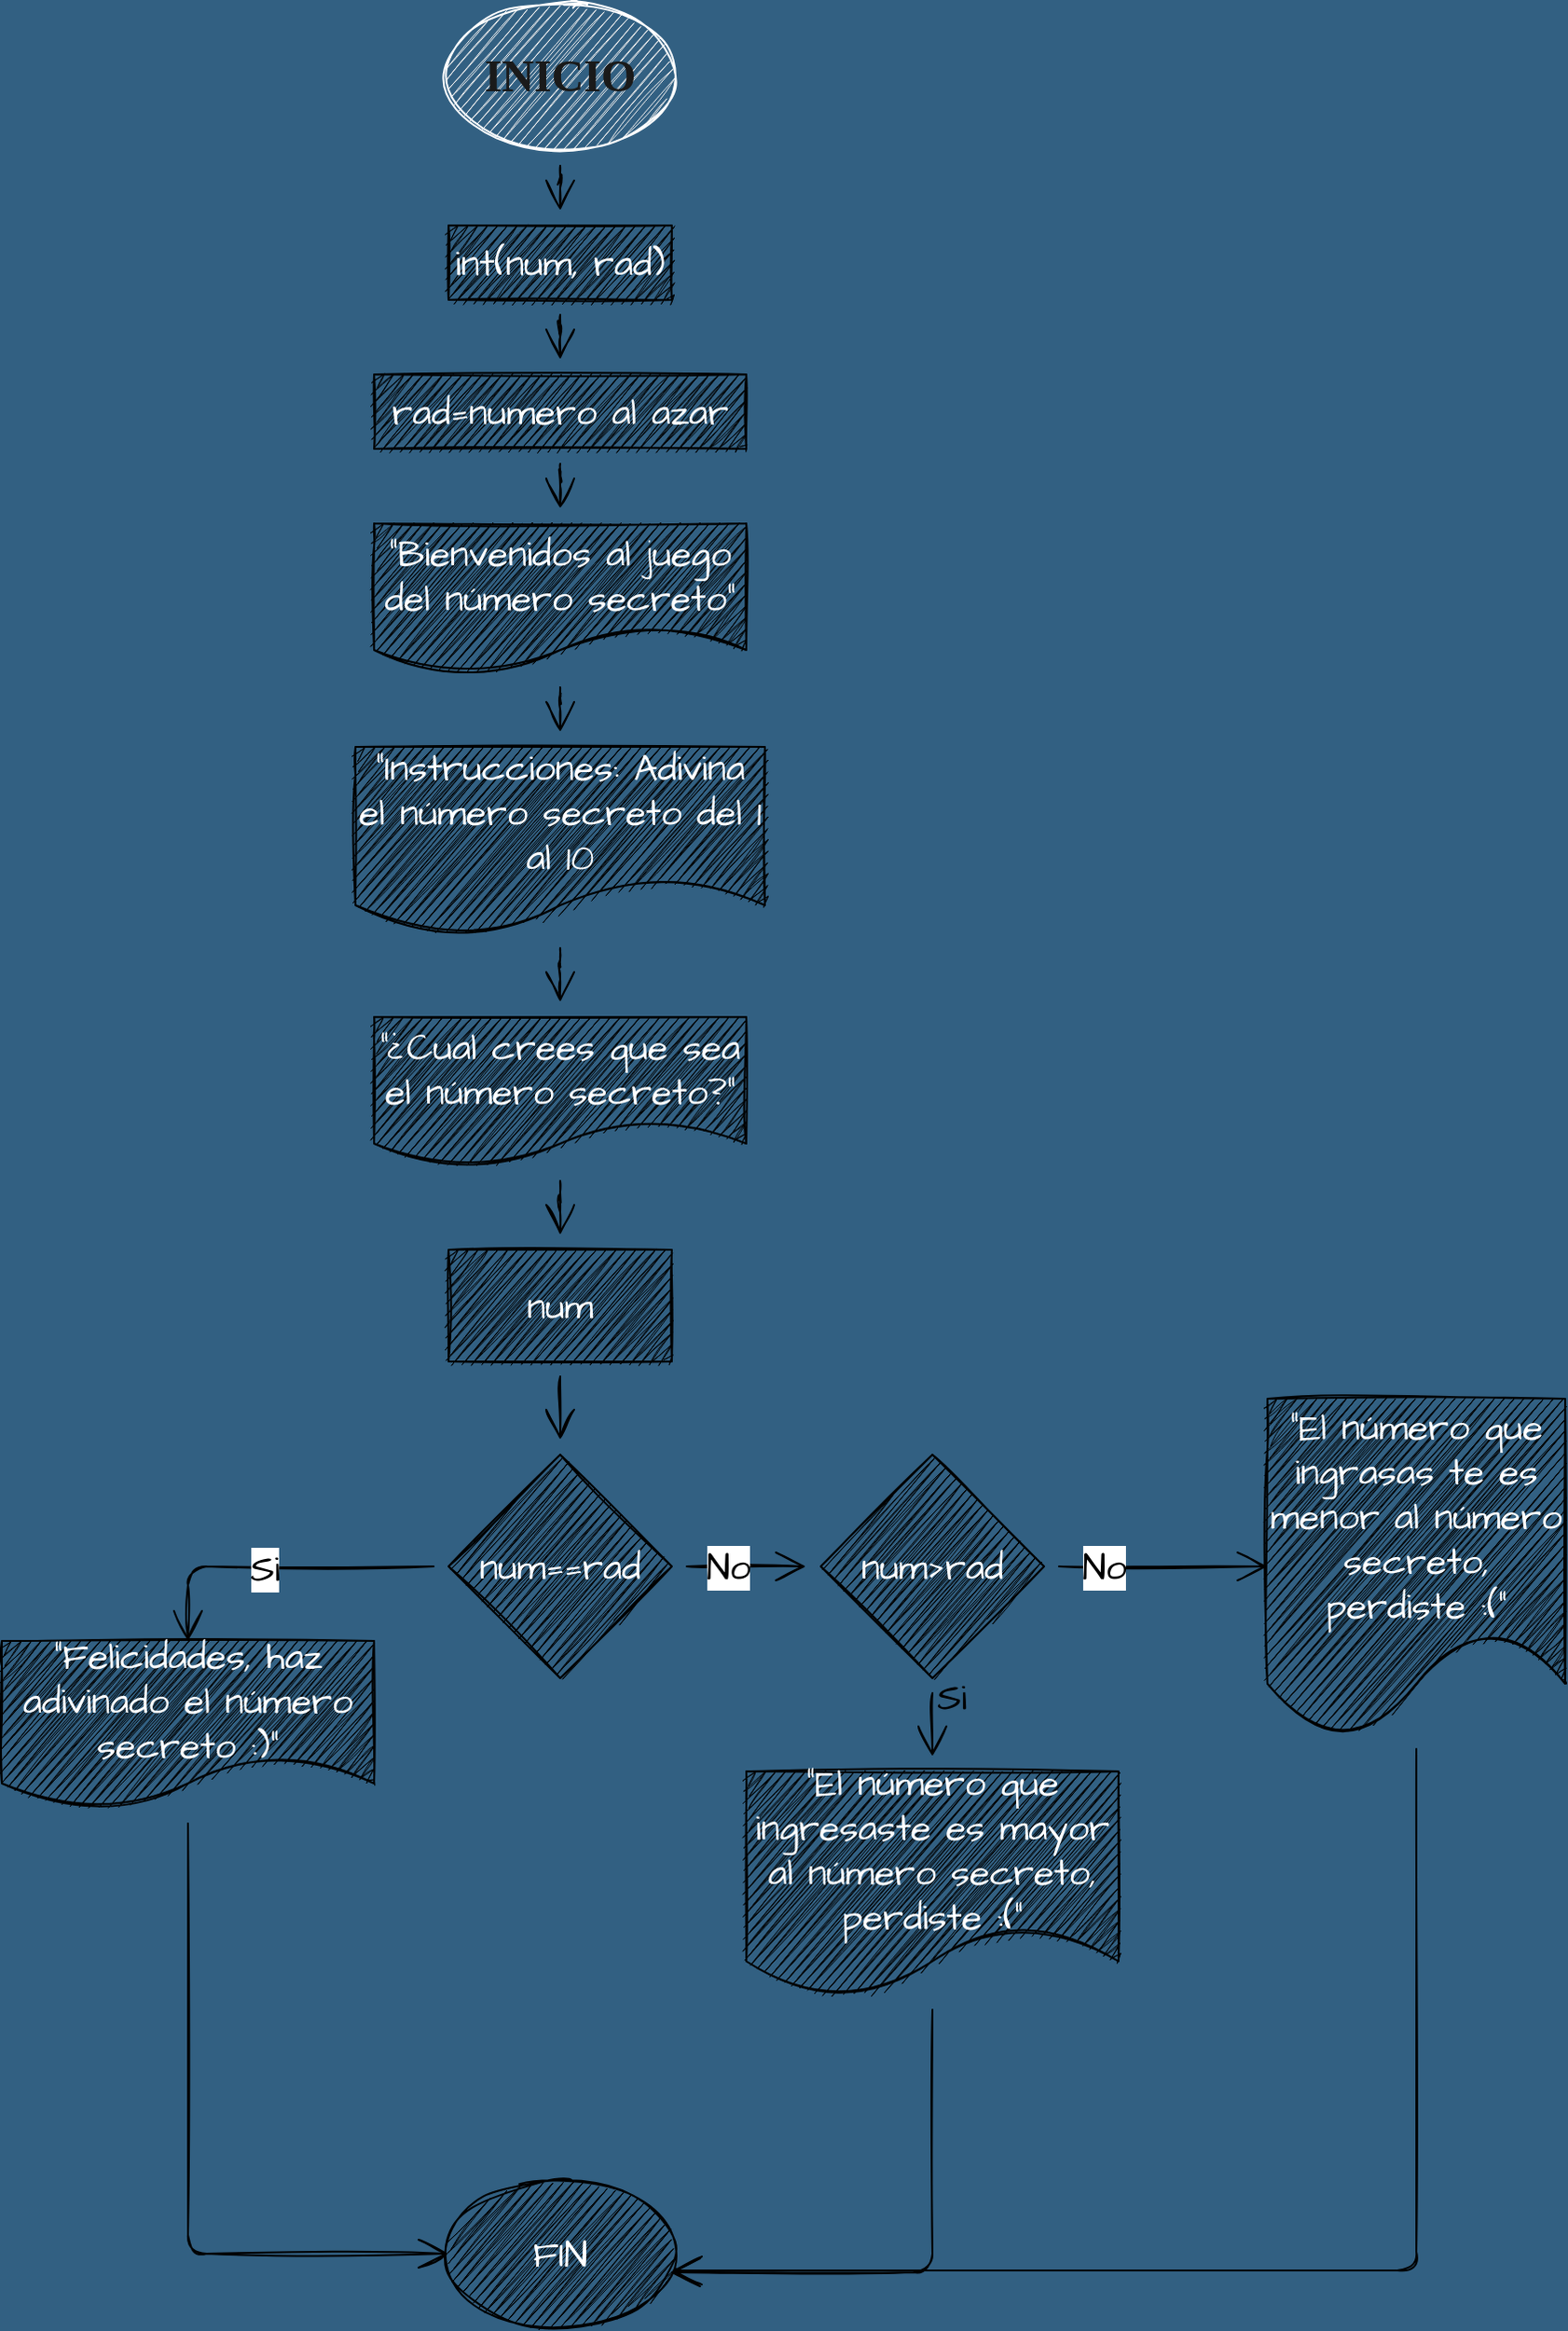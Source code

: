 <mxfile version="20.2.7" type="github">
  <diagram id="u67dX7LuW-knlKNxf9Rq" name="Página-1">
    <mxGraphModel dx="942" dy="582" grid="1" gridSize="10" guides="1" tooltips="1" connect="1" arrows="1" fold="1" page="1" pageScale="1" pageWidth="827" pageHeight="1169" background="#326082" math="0" shadow="0">
      <root>
        <mxCell id="0" />
        <mxCell id="1" parent="0" />
        <mxCell id="oEFzLMwlCO0eNJGv6J33-5" value="" style="edgeStyle=orthogonalEdgeStyle;sketch=1;hachureGap=4;orthogonalLoop=1;jettySize=auto;html=1;fontFamily=Architects Daughter;fontSource=https%3A%2F%2Ffonts.googleapis.com%2Fcss%3Ffamily%3DArchitects%2BDaughter;fontSize=16;fontColor=#0000FF;endArrow=open;startSize=14;endSize=14;sourcePerimeterSpacing=8;targetPerimeterSpacing=8;" parent="1" source="5cdl0AAwfdwbmxtHFMMj-34" target="oEFzLMwlCO0eNJGv6J33-4" edge="1">
          <mxGeometry relative="1" as="geometry" />
        </mxCell>
        <mxCell id="5cdl0AAwfdwbmxtHFMMj-34" value="&lt;h1&gt;INICIO&lt;/h1&gt;" style="ellipse;whiteSpace=wrap;html=1;fontFamily=Times New Roman;fontColor=#1A1A1A;strokeColor=#FFFFFF;fillColor=#EEEEEE;sketch=1;rounded=0;" parent="1" vertex="1">
          <mxGeometry x="280" width="120" height="80" as="geometry" />
        </mxCell>
        <mxCell id="oEFzLMwlCO0eNJGv6J33-7" value="" style="edgeStyle=orthogonalEdgeStyle;sketch=1;hachureGap=4;orthogonalLoop=1;jettySize=auto;html=1;fontFamily=Architects Daughter;fontSource=https%3A%2F%2Ffonts.googleapis.com%2Fcss%3Ffamily%3DArchitects%2BDaughter;fontSize=16;fontColor=#FFFFFF;endArrow=open;startSize=14;endSize=14;sourcePerimeterSpacing=8;targetPerimeterSpacing=8;" parent="1" source="oEFzLMwlCO0eNJGv6J33-4" target="oEFzLMwlCO0eNJGv6J33-6" edge="1">
          <mxGeometry relative="1" as="geometry" />
        </mxCell>
        <mxCell id="oEFzLMwlCO0eNJGv6J33-4" value="&lt;font color=&quot;#ffffff&quot;&gt;int(num, rad)&lt;/font&gt;" style="rounded=0;whiteSpace=wrap;html=1;labelBackgroundColor=none;sketch=1;hachureGap=4;fillStyle=zigzag;fontFamily=Architects Daughter;fontSource=https%3A%2F%2Ffonts.googleapis.com%2Fcss%3Ffamily%3DArchitects%2BDaughter;fontSize=20;fontColor=#0000FF;fillColor=#000000;" parent="1" vertex="1">
          <mxGeometry x="280" y="120" width="120" height="40" as="geometry" />
        </mxCell>
        <mxCell id="oEFzLMwlCO0eNJGv6J33-12" value="" style="edgeStyle=orthogonalEdgeStyle;sketch=1;hachureGap=4;orthogonalLoop=1;jettySize=auto;html=1;fontFamily=Architects Daughter;fontSource=https%3A%2F%2Ffonts.googleapis.com%2Fcss%3Ffamily%3DArchitects%2BDaughter;fontSize=16;fontColor=#FFFFFF;endArrow=open;startSize=14;endSize=14;sourcePerimeterSpacing=8;targetPerimeterSpacing=8;" parent="1" source="oEFzLMwlCO0eNJGv6J33-6" target="oEFzLMwlCO0eNJGv6J33-10" edge="1">
          <mxGeometry relative="1" as="geometry" />
        </mxCell>
        <mxCell id="oEFzLMwlCO0eNJGv6J33-6" value="rad=numero al azar" style="rounded=0;whiteSpace=wrap;html=1;labelBackgroundColor=none;sketch=1;hachureGap=4;fillStyle=zigzag;fontFamily=Architects Daughter;fontSource=https%3A%2F%2Ffonts.googleapis.com%2Fcss%3Ffamily%3DArchitects%2BDaughter;fontSize=20;fontColor=#FFFFFF;fillColor=#000000;" parent="1" vertex="1">
          <mxGeometry x="240" y="200" width="200" height="40" as="geometry" />
        </mxCell>
        <mxCell id="oEFzLMwlCO0eNJGv6J33-13" value="" style="edgeStyle=orthogonalEdgeStyle;sketch=1;hachureGap=4;orthogonalLoop=1;jettySize=auto;html=1;fontFamily=Architects Daughter;fontSource=https%3A%2F%2Ffonts.googleapis.com%2Fcss%3Ffamily%3DArchitects%2BDaughter;fontSize=16;fontColor=#FFFFFF;endArrow=open;startSize=14;endSize=14;sourcePerimeterSpacing=8;targetPerimeterSpacing=8;" parent="1" source="oEFzLMwlCO0eNJGv6J33-10" target="oEFzLMwlCO0eNJGv6J33-11" edge="1">
          <mxGeometry relative="1" as="geometry" />
        </mxCell>
        <mxCell id="oEFzLMwlCO0eNJGv6J33-10" value="&quot;Bienvenidos al juego del número secreto&quot;" style="shape=document;whiteSpace=wrap;html=1;boundedLbl=1;labelBackgroundColor=none;sketch=1;hachureGap=4;fillStyle=zigzag;fontFamily=Architects Daughter;fontSource=https%3A%2F%2Ffonts.googleapis.com%2Fcss%3Ffamily%3DArchitects%2BDaughter;fontSize=20;fontColor=#FFFFFF;fillColor=#000000;" parent="1" vertex="1">
          <mxGeometry x="240" y="280" width="200" height="80" as="geometry" />
        </mxCell>
        <mxCell id="oEFzLMwlCO0eNJGv6J33-15" value="" style="edgeStyle=orthogonalEdgeStyle;sketch=1;hachureGap=4;orthogonalLoop=1;jettySize=auto;html=1;fontFamily=Architects Daughter;fontSource=https%3A%2F%2Ffonts.googleapis.com%2Fcss%3Ffamily%3DArchitects%2BDaughter;fontSize=16;fontColor=#FFFFFF;endArrow=open;startSize=14;endSize=14;sourcePerimeterSpacing=8;targetPerimeterSpacing=8;" parent="1" source="oEFzLMwlCO0eNJGv6J33-11" target="oEFzLMwlCO0eNJGv6J33-14" edge="1">
          <mxGeometry relative="1" as="geometry" />
        </mxCell>
        <mxCell id="oEFzLMwlCO0eNJGv6J33-11" value="&quot;Instrucciones: Adivina el número secreto del 1 al 10" style="shape=document;whiteSpace=wrap;html=1;boundedLbl=1;labelBackgroundColor=none;sketch=1;hachureGap=4;fillStyle=zigzag;fontFamily=Architects Daughter;fontSource=https%3A%2F%2Ffonts.googleapis.com%2Fcss%3Ffamily%3DArchitects%2BDaughter;fontSize=20;fontColor=#FFFFFF;fillColor=#000000;" parent="1" vertex="1">
          <mxGeometry x="230" y="400" width="220" height="100" as="geometry" />
        </mxCell>
        <mxCell id="oEFzLMwlCO0eNJGv6J33-17" value="" style="edgeStyle=orthogonalEdgeStyle;sketch=1;hachureGap=4;orthogonalLoop=1;jettySize=auto;html=1;fontFamily=Architects Daughter;fontSource=https%3A%2F%2Ffonts.googleapis.com%2Fcss%3Ffamily%3DArchitects%2BDaughter;fontSize=16;fontColor=#FFFFFF;endArrow=open;startSize=14;endSize=14;sourcePerimeterSpacing=8;targetPerimeterSpacing=8;" parent="1" source="oEFzLMwlCO0eNJGv6J33-14" target="oEFzLMwlCO0eNJGv6J33-16" edge="1">
          <mxGeometry relative="1" as="geometry" />
        </mxCell>
        <mxCell id="oEFzLMwlCO0eNJGv6J33-14" value="&quot;¿Cual crees que sea el número secreto?&quot;" style="shape=document;whiteSpace=wrap;html=1;boundedLbl=1;labelBackgroundColor=none;sketch=1;hachureGap=4;fillStyle=zigzag;fontFamily=Architects Daughter;fontSource=https%3A%2F%2Ffonts.googleapis.com%2Fcss%3Ffamily%3DArchitects%2BDaughter;fontSize=20;fontColor=#FFFFFF;fillColor=#000000;" parent="1" vertex="1">
          <mxGeometry x="240" y="545" width="200" height="80" as="geometry" />
        </mxCell>
        <mxCell id="oEFzLMwlCO0eNJGv6J33-19" value="" style="edgeStyle=orthogonalEdgeStyle;sketch=1;hachureGap=4;orthogonalLoop=1;jettySize=auto;html=1;fontFamily=Architects Daughter;fontSource=https%3A%2F%2Ffonts.googleapis.com%2Fcss%3Ffamily%3DArchitects%2BDaughter;fontSize=16;fontColor=#FFFFFF;endArrow=open;startSize=14;endSize=14;sourcePerimeterSpacing=8;targetPerimeterSpacing=8;" parent="1" source="oEFzLMwlCO0eNJGv6J33-16" target="oEFzLMwlCO0eNJGv6J33-18" edge="1">
          <mxGeometry relative="1" as="geometry" />
        </mxCell>
        <mxCell id="oEFzLMwlCO0eNJGv6J33-16" value="num" style="rounded=0;whiteSpace=wrap;html=1;labelBackgroundColor=none;sketch=1;hachureGap=4;fillStyle=zigzag;fontFamily=Architects Daughter;fontSource=https%3A%2F%2Ffonts.googleapis.com%2Fcss%3Ffamily%3DArchitects%2BDaughter;fontSize=20;fontColor=#FFFFFF;fillColor=#000000;" parent="1" vertex="1">
          <mxGeometry x="280" y="670" width="120" height="60" as="geometry" />
        </mxCell>
        <mxCell id="oEFzLMwlCO0eNJGv6J33-21" style="edgeStyle=orthogonalEdgeStyle;sketch=1;hachureGap=4;orthogonalLoop=1;jettySize=auto;html=1;entryX=0.5;entryY=0;entryDx=0;entryDy=0;fontFamily=Architects Daughter;fontSource=https%3A%2F%2Ffonts.googleapis.com%2Fcss%3Ffamily%3DArchitects%2BDaughter;fontSize=16;fontColor=#FFFFFF;endArrow=open;startSize=14;endSize=14;sourcePerimeterSpacing=8;targetPerimeterSpacing=8;" parent="1" source="oEFzLMwlCO0eNJGv6J33-18" target="oEFzLMwlCO0eNJGv6J33-20" edge="1">
          <mxGeometry relative="1" as="geometry" />
        </mxCell>
        <mxCell id="oEFzLMwlCO0eNJGv6J33-29" value="&lt;font color=&quot;#000000&quot;&gt;Si&lt;/font&gt;" style="edgeLabel;html=1;align=center;verticalAlign=middle;resizable=0;points=[];fontSize=20;fontFamily=Architects Daughter;fontColor=#FFFFFF;labelBackgroundColor=#FFFFFF;" parent="oEFzLMwlCO0eNJGv6J33-21" vertex="1" connectable="0">
          <mxGeometry x="0.056" y="1" relative="1" as="geometry">
            <mxPoint as="offset" />
          </mxGeometry>
        </mxCell>
        <mxCell id="oEFzLMwlCO0eNJGv6J33-24" value="" style="edgeStyle=orthogonalEdgeStyle;sketch=1;hachureGap=4;orthogonalLoop=1;jettySize=auto;html=1;fontFamily=Architects Daughter;fontSource=https%3A%2F%2Ffonts.googleapis.com%2Fcss%3Ffamily%3DArchitects%2BDaughter;fontSize=16;fontColor=#FFFFFF;endArrow=open;startSize=14;endSize=14;sourcePerimeterSpacing=8;targetPerimeterSpacing=8;" parent="1" source="oEFzLMwlCO0eNJGv6J33-18" target="oEFzLMwlCO0eNJGv6J33-23" edge="1">
          <mxGeometry relative="1" as="geometry" />
        </mxCell>
        <mxCell id="oEFzLMwlCO0eNJGv6J33-30" value="No" style="edgeLabel;html=1;align=center;verticalAlign=middle;resizable=0;points=[];fontSize=20;fontFamily=Architects Daughter;fontColor=#000000;" parent="oEFzLMwlCO0eNJGv6J33-24" vertex="1" connectable="0">
          <mxGeometry x="-0.306" relative="1" as="geometry">
            <mxPoint as="offset" />
          </mxGeometry>
        </mxCell>
        <mxCell id="oEFzLMwlCO0eNJGv6J33-18" value="num==rad" style="rhombus;whiteSpace=wrap;html=1;labelBackgroundColor=none;sketch=1;hachureGap=4;fillStyle=zigzag;fontFamily=Architects Daughter;fontSource=https%3A%2F%2Ffonts.googleapis.com%2Fcss%3Ffamily%3DArchitects%2BDaughter;fontSize=20;fontColor=#FFFFFF;fillColor=#000000;" parent="1" vertex="1">
          <mxGeometry x="280" y="780" width="120" height="120" as="geometry" />
        </mxCell>
        <mxCell id="lf7SnnXNUTKToD-glBmO-2" style="edgeStyle=orthogonalEdgeStyle;sketch=1;hachureGap=4;orthogonalLoop=1;jettySize=auto;html=1;entryX=0;entryY=0.5;entryDx=0;entryDy=0;fontFamily=Architects Daughter;fontSource=https%3A%2F%2Ffonts.googleapis.com%2Fcss%3Ffamily%3DArchitects%2BDaughter;fontSize=16;fontColor=#000000;endArrow=open;startSize=14;endSize=14;sourcePerimeterSpacing=8;targetPerimeterSpacing=8;" parent="1" source="oEFzLMwlCO0eNJGv6J33-20" target="lf7SnnXNUTKToD-glBmO-1" edge="1">
          <mxGeometry relative="1" as="geometry">
            <Array as="points">
              <mxPoint x="140" y="1209" />
            </Array>
          </mxGeometry>
        </mxCell>
        <mxCell id="oEFzLMwlCO0eNJGv6J33-20" value="&quot;Felicidades, haz adivinado el número secreto :)&quot;" style="shape=document;whiteSpace=wrap;html=1;boundedLbl=1;labelBackgroundColor=none;sketch=1;hachureGap=4;fillStyle=zigzag;fontFamily=Architects Daughter;fontSource=https%3A%2F%2Ffonts.googleapis.com%2Fcss%3Ffamily%3DArchitects%2BDaughter;fontSize=20;fontColor=#FFFFFF;fillColor=#000000;" parent="1" vertex="1">
          <mxGeometry x="40" y="880" width="200" height="90" as="geometry" />
        </mxCell>
        <mxCell id="oEFzLMwlCO0eNJGv6J33-26" value="" style="edgeStyle=orthogonalEdgeStyle;sketch=1;hachureGap=4;orthogonalLoop=1;jettySize=auto;html=1;fontFamily=Architects Daughter;fontSource=https%3A%2F%2Ffonts.googleapis.com%2Fcss%3Ffamily%3DArchitects%2BDaughter;fontSize=16;fontColor=#FFFFFF;endArrow=open;startSize=14;endSize=14;sourcePerimeterSpacing=8;targetPerimeterSpacing=8;" parent="1" source="oEFzLMwlCO0eNJGv6J33-23" target="oEFzLMwlCO0eNJGv6J33-25" edge="1">
          <mxGeometry relative="1" as="geometry" />
        </mxCell>
        <mxCell id="oEFzLMwlCO0eNJGv6J33-28" style="edgeStyle=orthogonalEdgeStyle;sketch=1;hachureGap=4;orthogonalLoop=1;jettySize=auto;html=1;entryX=0;entryY=0.5;entryDx=0;entryDy=0;fontFamily=Architects Daughter;fontSource=https%3A%2F%2Ffonts.googleapis.com%2Fcss%3Ffamily%3DArchitects%2BDaughter;fontSize=16;fontColor=#FFFFFF;endArrow=open;startSize=14;endSize=14;sourcePerimeterSpacing=8;targetPerimeterSpacing=8;" parent="1" source="oEFzLMwlCO0eNJGv6J33-23" target="oEFzLMwlCO0eNJGv6J33-27" edge="1">
          <mxGeometry relative="1" as="geometry" />
        </mxCell>
        <mxCell id="oEFzLMwlCO0eNJGv6J33-31" value="No" style="edgeLabel;html=1;align=center;verticalAlign=middle;resizable=0;points=[];fontSize=20;fontFamily=Architects Daughter;fontColor=#000000;" parent="oEFzLMwlCO0eNJGv6J33-28" vertex="1" connectable="0">
          <mxGeometry x="-0.571" relative="1" as="geometry">
            <mxPoint as="offset" />
          </mxGeometry>
        </mxCell>
        <mxCell id="oEFzLMwlCO0eNJGv6J33-23" value="num&amp;gt;rad" style="rhombus;whiteSpace=wrap;html=1;labelBackgroundColor=none;sketch=1;hachureGap=4;fillStyle=zigzag;fontFamily=Architects Daughter;fontSource=https%3A%2F%2Ffonts.googleapis.com%2Fcss%3Ffamily%3DArchitects%2BDaughter;fontSize=20;fontColor=#FFFFFF;fillColor=#000000;" parent="1" vertex="1">
          <mxGeometry x="480" y="780" width="120" height="120" as="geometry" />
        </mxCell>
        <mxCell id="lf7SnnXNUTKToD-glBmO-3" style="edgeStyle=orthogonalEdgeStyle;sketch=1;hachureGap=4;orthogonalLoop=1;jettySize=auto;html=1;entryX=0.992;entryY=0.625;entryDx=0;entryDy=0;entryPerimeter=0;fontFamily=Architects Daughter;fontSource=https%3A%2F%2Ffonts.googleapis.com%2Fcss%3Ffamily%3DArchitects%2BDaughter;fontSize=16;fontColor=#000000;endArrow=open;startSize=14;endSize=14;sourcePerimeterSpacing=8;targetPerimeterSpacing=8;" parent="1" source="oEFzLMwlCO0eNJGv6J33-25" target="lf7SnnXNUTKToD-glBmO-1" edge="1">
          <mxGeometry relative="1" as="geometry">
            <Array as="points">
              <mxPoint x="540" y="1219" />
            </Array>
          </mxGeometry>
        </mxCell>
        <mxCell id="oEFzLMwlCO0eNJGv6J33-25" value="&quot;El número que ingresaste es mayor al número secreto, perdiste :(&quot;" style="shape=document;whiteSpace=wrap;html=1;boundedLbl=1;labelBackgroundColor=none;sketch=1;hachureGap=4;fillStyle=zigzag;fontFamily=Architects Daughter;fontSource=https%3A%2F%2Ffonts.googleapis.com%2Fcss%3Ffamily%3DArchitects%2BDaughter;fontSize=20;fontColor=#FFFFFF;fillColor=#000000;" parent="1" vertex="1">
          <mxGeometry x="440" y="950" width="200" height="120" as="geometry" />
        </mxCell>
        <mxCell id="lf7SnnXNUTKToD-glBmO-4" style="edgeStyle=orthogonalEdgeStyle;sketch=1;hachureGap=4;orthogonalLoop=1;jettySize=auto;html=1;entryX=1;entryY=0.613;entryDx=0;entryDy=0;entryPerimeter=0;fontFamily=Architects Daughter;fontSource=https%3A%2F%2Ffonts.googleapis.com%2Fcss%3Ffamily%3DArchitects%2BDaughter;fontSize=16;fontColor=#000000;endArrow=open;startSize=14;endSize=14;sourcePerimeterSpacing=8;targetPerimeterSpacing=8;" parent="1" source="oEFzLMwlCO0eNJGv6J33-27" target="lf7SnnXNUTKToD-glBmO-1" edge="1">
          <mxGeometry relative="1" as="geometry">
            <Array as="points">
              <mxPoint x="800" y="1218" />
            </Array>
          </mxGeometry>
        </mxCell>
        <mxCell id="oEFzLMwlCO0eNJGv6J33-27" value="&quot;El número que ingrasas te es menor al número secreto, perdiste :(&quot;" style="shape=document;whiteSpace=wrap;html=1;boundedLbl=1;labelBackgroundColor=none;sketch=1;hachureGap=4;fillStyle=zigzag;fontFamily=Architects Daughter;fontSource=https%3A%2F%2Ffonts.googleapis.com%2Fcss%3Ffamily%3DArchitects%2BDaughter;fontSize=20;fontColor=#FFFFFF;fillColor=#000000;" parent="1" vertex="1">
          <mxGeometry x="720" y="750" width="160" height="180" as="geometry" />
        </mxCell>
        <mxCell id="oEFzLMwlCO0eNJGv6J33-32" value="Si" style="text;html=1;align=center;verticalAlign=middle;resizable=0;points=[];autosize=1;strokeColor=none;fillColor=none;fontSize=20;fontFamily=Architects Daughter;fontColor=#000000;" parent="1" vertex="1">
          <mxGeometry x="530" y="890" width="40" height="40" as="geometry" />
        </mxCell>
        <mxCell id="lf7SnnXNUTKToD-glBmO-1" value="&lt;font color=&quot;#ffffff&quot;&gt;FIN&lt;/font&gt;" style="ellipse;whiteSpace=wrap;html=1;labelBackgroundColor=none;sketch=1;hachureGap=4;fillStyle=zigzag;fontFamily=Architects Daughter;fontSource=https%3A%2F%2Ffonts.googleapis.com%2Fcss%3Ffamily%3DArchitects%2BDaughter;fontSize=20;fontColor=#000000;fillColor=#000000;" parent="1" vertex="1">
          <mxGeometry x="280" y="1169" width="120" height="80" as="geometry" />
        </mxCell>
      </root>
    </mxGraphModel>
  </diagram>
</mxfile>
